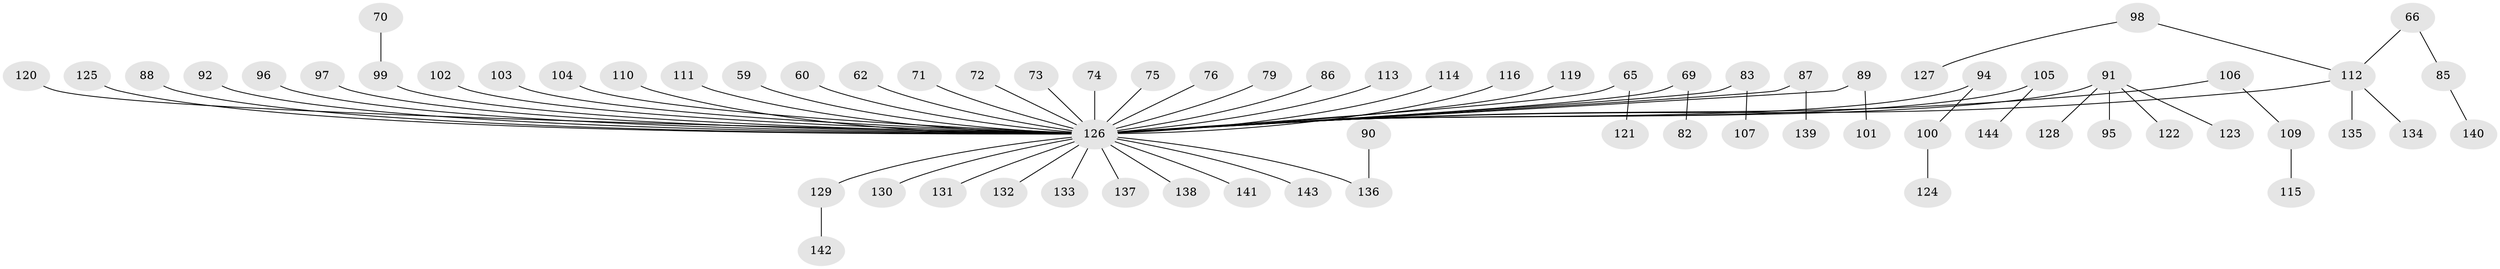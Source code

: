 // original degree distribution, {6: 0.027777777777777776, 8: 0.006944444444444444, 7: 0.013888888888888888, 4: 0.034722222222222224, 5: 0.04861111111111111, 1: 0.5416666666666666, 3: 0.09027777777777778, 2: 0.2361111111111111}
// Generated by graph-tools (version 1.1) at 2025/52/03/09/25 04:52:55]
// undirected, 72 vertices, 71 edges
graph export_dot {
graph [start="1"]
  node [color=gray90,style=filled];
  59;
  60;
  62;
  65;
  66;
  69;
  70;
  71;
  72;
  73;
  74;
  75;
  76;
  79;
  82;
  83;
  85;
  86;
  87;
  88;
  89 [super="+23"];
  90;
  91 [super="+21"];
  92;
  94;
  95;
  96;
  97;
  98;
  99 [super="+64"];
  100;
  101;
  102;
  103;
  104;
  105;
  106;
  107;
  109;
  110;
  111;
  112 [super="+40+46+42"];
  113;
  114;
  115;
  116;
  119;
  120;
  121;
  122;
  123;
  124;
  125;
  126 [super="+12+36+47+26+55+14+31+27+28+34+118+81+39+41+49+57+58+50+117+51+80+84+53+68+54+56+93+78"];
  127;
  128;
  129;
  130;
  131;
  132;
  133;
  134;
  135;
  136 [super="+38+52"];
  137;
  138;
  139;
  140;
  141;
  142;
  143;
  144;
  59 -- 126;
  60 -- 126;
  62 -- 126;
  65 -- 121;
  65 -- 126;
  66 -- 85;
  66 -- 112;
  69 -- 82;
  69 -- 126;
  70 -- 99;
  71 -- 126;
  72 -- 126;
  73 -- 126;
  74 -- 126;
  75 -- 126;
  76 -- 126;
  79 -- 126;
  83 -- 107;
  83 -- 126;
  85 -- 140;
  86 -- 126;
  87 -- 139;
  87 -- 126;
  88 -- 126;
  89 -- 101;
  89 -- 126;
  90 -- 136;
  91 -- 123;
  91 -- 128;
  91 -- 122;
  91 -- 95;
  91 -- 126;
  92 -- 126;
  94 -- 100;
  94 -- 126;
  96 -- 126;
  97 -- 126;
  98 -- 127;
  98 -- 112;
  99 -- 126;
  100 -- 124;
  102 -- 126;
  103 -- 126;
  104 -- 126;
  105 -- 144;
  105 -- 126;
  106 -- 109;
  106 -- 126;
  109 -- 115;
  110 -- 126;
  111 -- 126;
  112 -- 135;
  112 -- 126;
  112 -- 134;
  113 -- 126;
  114 -- 126;
  116 -- 126;
  119 -- 126;
  120 -- 126;
  125 -- 126;
  126 -- 143;
  126 -- 131;
  126 -- 132;
  126 -- 129;
  126 -- 138;
  126 -- 133;
  126 -- 130;
  126 -- 136;
  126 -- 137;
  126 -- 141;
  129 -- 142;
}
